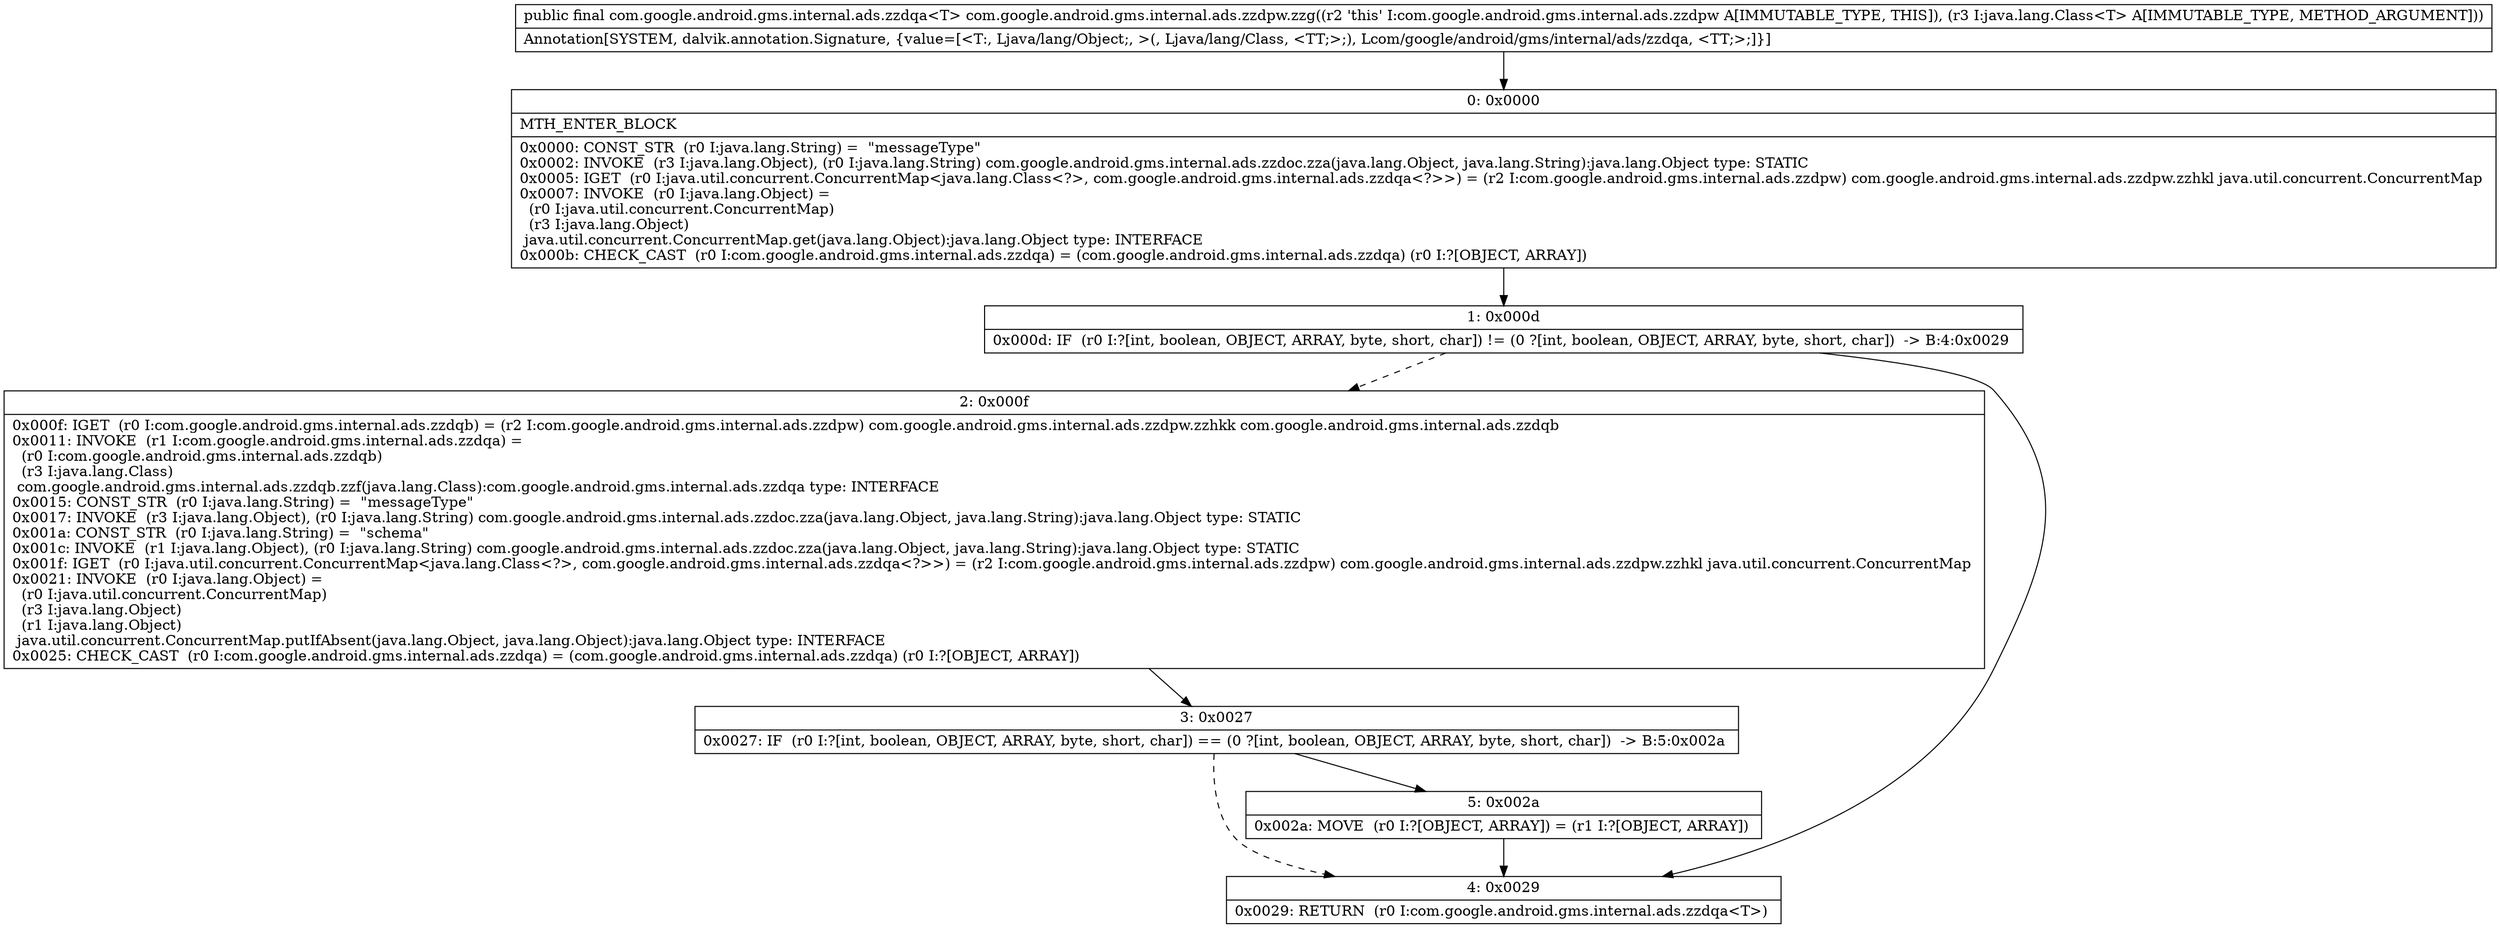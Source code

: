 digraph "CFG forcom.google.android.gms.internal.ads.zzdpw.zzg(Ljava\/lang\/Class;)Lcom\/google\/android\/gms\/internal\/ads\/zzdqa;" {
Node_0 [shape=record,label="{0\:\ 0x0000|MTH_ENTER_BLOCK\l|0x0000: CONST_STR  (r0 I:java.lang.String) =  \"messageType\" \l0x0002: INVOKE  (r3 I:java.lang.Object), (r0 I:java.lang.String) com.google.android.gms.internal.ads.zzdoc.zza(java.lang.Object, java.lang.String):java.lang.Object type: STATIC \l0x0005: IGET  (r0 I:java.util.concurrent.ConcurrentMap\<java.lang.Class\<?\>, com.google.android.gms.internal.ads.zzdqa\<?\>\>) = (r2 I:com.google.android.gms.internal.ads.zzdpw) com.google.android.gms.internal.ads.zzdpw.zzhkl java.util.concurrent.ConcurrentMap \l0x0007: INVOKE  (r0 I:java.lang.Object) = \l  (r0 I:java.util.concurrent.ConcurrentMap)\l  (r3 I:java.lang.Object)\l java.util.concurrent.ConcurrentMap.get(java.lang.Object):java.lang.Object type: INTERFACE \l0x000b: CHECK_CAST  (r0 I:com.google.android.gms.internal.ads.zzdqa) = (com.google.android.gms.internal.ads.zzdqa) (r0 I:?[OBJECT, ARRAY]) \l}"];
Node_1 [shape=record,label="{1\:\ 0x000d|0x000d: IF  (r0 I:?[int, boolean, OBJECT, ARRAY, byte, short, char]) != (0 ?[int, boolean, OBJECT, ARRAY, byte, short, char])  \-\> B:4:0x0029 \l}"];
Node_2 [shape=record,label="{2\:\ 0x000f|0x000f: IGET  (r0 I:com.google.android.gms.internal.ads.zzdqb) = (r2 I:com.google.android.gms.internal.ads.zzdpw) com.google.android.gms.internal.ads.zzdpw.zzhkk com.google.android.gms.internal.ads.zzdqb \l0x0011: INVOKE  (r1 I:com.google.android.gms.internal.ads.zzdqa) = \l  (r0 I:com.google.android.gms.internal.ads.zzdqb)\l  (r3 I:java.lang.Class)\l com.google.android.gms.internal.ads.zzdqb.zzf(java.lang.Class):com.google.android.gms.internal.ads.zzdqa type: INTERFACE \l0x0015: CONST_STR  (r0 I:java.lang.String) =  \"messageType\" \l0x0017: INVOKE  (r3 I:java.lang.Object), (r0 I:java.lang.String) com.google.android.gms.internal.ads.zzdoc.zza(java.lang.Object, java.lang.String):java.lang.Object type: STATIC \l0x001a: CONST_STR  (r0 I:java.lang.String) =  \"schema\" \l0x001c: INVOKE  (r1 I:java.lang.Object), (r0 I:java.lang.String) com.google.android.gms.internal.ads.zzdoc.zza(java.lang.Object, java.lang.String):java.lang.Object type: STATIC \l0x001f: IGET  (r0 I:java.util.concurrent.ConcurrentMap\<java.lang.Class\<?\>, com.google.android.gms.internal.ads.zzdqa\<?\>\>) = (r2 I:com.google.android.gms.internal.ads.zzdpw) com.google.android.gms.internal.ads.zzdpw.zzhkl java.util.concurrent.ConcurrentMap \l0x0021: INVOKE  (r0 I:java.lang.Object) = \l  (r0 I:java.util.concurrent.ConcurrentMap)\l  (r3 I:java.lang.Object)\l  (r1 I:java.lang.Object)\l java.util.concurrent.ConcurrentMap.putIfAbsent(java.lang.Object, java.lang.Object):java.lang.Object type: INTERFACE \l0x0025: CHECK_CAST  (r0 I:com.google.android.gms.internal.ads.zzdqa) = (com.google.android.gms.internal.ads.zzdqa) (r0 I:?[OBJECT, ARRAY]) \l}"];
Node_3 [shape=record,label="{3\:\ 0x0027|0x0027: IF  (r0 I:?[int, boolean, OBJECT, ARRAY, byte, short, char]) == (0 ?[int, boolean, OBJECT, ARRAY, byte, short, char])  \-\> B:5:0x002a \l}"];
Node_4 [shape=record,label="{4\:\ 0x0029|0x0029: RETURN  (r0 I:com.google.android.gms.internal.ads.zzdqa\<T\>) \l}"];
Node_5 [shape=record,label="{5\:\ 0x002a|0x002a: MOVE  (r0 I:?[OBJECT, ARRAY]) = (r1 I:?[OBJECT, ARRAY]) \l}"];
MethodNode[shape=record,label="{public final com.google.android.gms.internal.ads.zzdqa\<T\> com.google.android.gms.internal.ads.zzdpw.zzg((r2 'this' I:com.google.android.gms.internal.ads.zzdpw A[IMMUTABLE_TYPE, THIS]), (r3 I:java.lang.Class\<T\> A[IMMUTABLE_TYPE, METHOD_ARGUMENT]))  | Annotation[SYSTEM, dalvik.annotation.Signature, \{value=[\<T:, Ljava\/lang\/Object;, \>(, Ljava\/lang\/Class, \<TT;\>;), Lcom\/google\/android\/gms\/internal\/ads\/zzdqa, \<TT;\>;]\}]\l}"];
MethodNode -> Node_0;
Node_0 -> Node_1;
Node_1 -> Node_2[style=dashed];
Node_1 -> Node_4;
Node_2 -> Node_3;
Node_3 -> Node_4[style=dashed];
Node_3 -> Node_5;
Node_5 -> Node_4;
}

